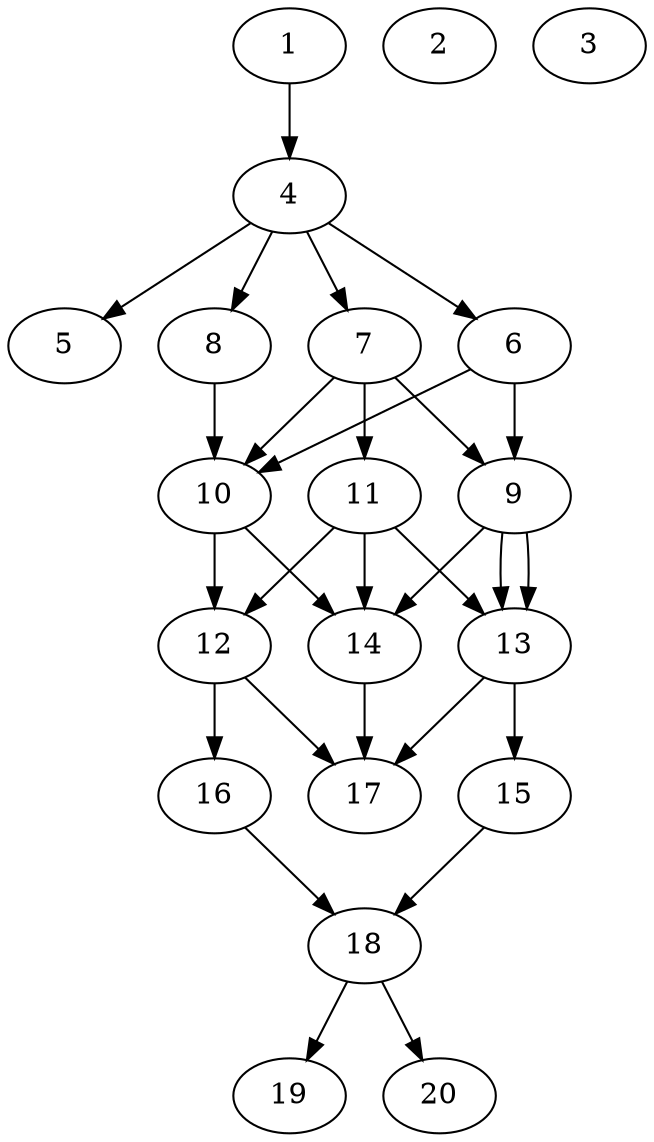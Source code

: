 // DAG automatically generated by daggen at Sat Jul 27 15:36:52 2019
// ./daggen --dot -n 20 --ccr 0.3 --fat 0.4 --regular 0.5 --density 0.8 --mindata 5242880 --maxdata 52428800 
digraph G {
  1 [size="74144427", alpha="0.11", expect_size="22243328"] 
  1 -> 4 [size ="22243328"]
  2 [size="73758720", alpha="0.12", expect_size="22127616"] 
  3 [size="93853013", alpha="0.18", expect_size="28155904"] 
  4 [size="108690773", alpha="0.15", expect_size="32607232"] 
  4 -> 5 [size ="32607232"]
  4 -> 6 [size ="32607232"]
  4 -> 7 [size ="32607232"]
  4 -> 8 [size ="32607232"]
  5 [size="158460587", alpha="0.07", expect_size="47538176"] 
  6 [size="97413120", alpha="0.11", expect_size="29223936"] 
  6 -> 9 [size ="29223936"]
  6 -> 10 [size ="29223936"]
  7 [size="136062293", alpha="0.19", expect_size="40818688"] 
  7 -> 9 [size ="40818688"]
  7 -> 10 [size ="40818688"]
  7 -> 11 [size ="40818688"]
  8 [size="131700053", alpha="0.09", expect_size="39510016"] 
  8 -> 10 [size ="39510016"]
  9 [size="140130987", alpha="0.02", expect_size="42039296"] 
  9 -> 13 [size ="42039296"]
  9 -> 13 [size ="42039296"]
  9 -> 14 [size ="42039296"]
  10 [size="76134400", alpha="0.03", expect_size="22840320"] 
  10 -> 12 [size ="22840320"]
  10 -> 14 [size ="22840320"]
  11 [size="139315200", alpha="0.01", expect_size="41794560"] 
  11 -> 12 [size ="41794560"]
  11 -> 13 [size ="41794560"]
  11 -> 14 [size ="41794560"]
  12 [size="71010987", alpha="0.08", expect_size="21303296"] 
  12 -> 16 [size ="21303296"]
  12 -> 17 [size ="21303296"]
  13 [size="167765333", alpha="0.07", expect_size="50329600"] 
  13 -> 15 [size ="50329600"]
  13 -> 17 [size ="50329600"]
  14 [size="150487040", alpha="0.09", expect_size="45146112"] 
  14 -> 17 [size ="45146112"]
  15 [size="114077013", alpha="0.18", expect_size="34223104"] 
  15 -> 18 [size ="34223104"]
  16 [size="166802773", alpha="0.07", expect_size="50040832"] 
  16 -> 18 [size ="50040832"]
  17 [size="94405973", alpha="0.14", expect_size="28321792"] 
  18 [size="86620160", alpha="0.19", expect_size="25986048"] 
  18 -> 19 [size ="25986048"]
  18 -> 20 [size ="25986048"]
  19 [size="160843093", alpha="0.03", expect_size="48252928"] 
  20 [size="20043093", alpha="0.19", expect_size="6012928"] 
}
